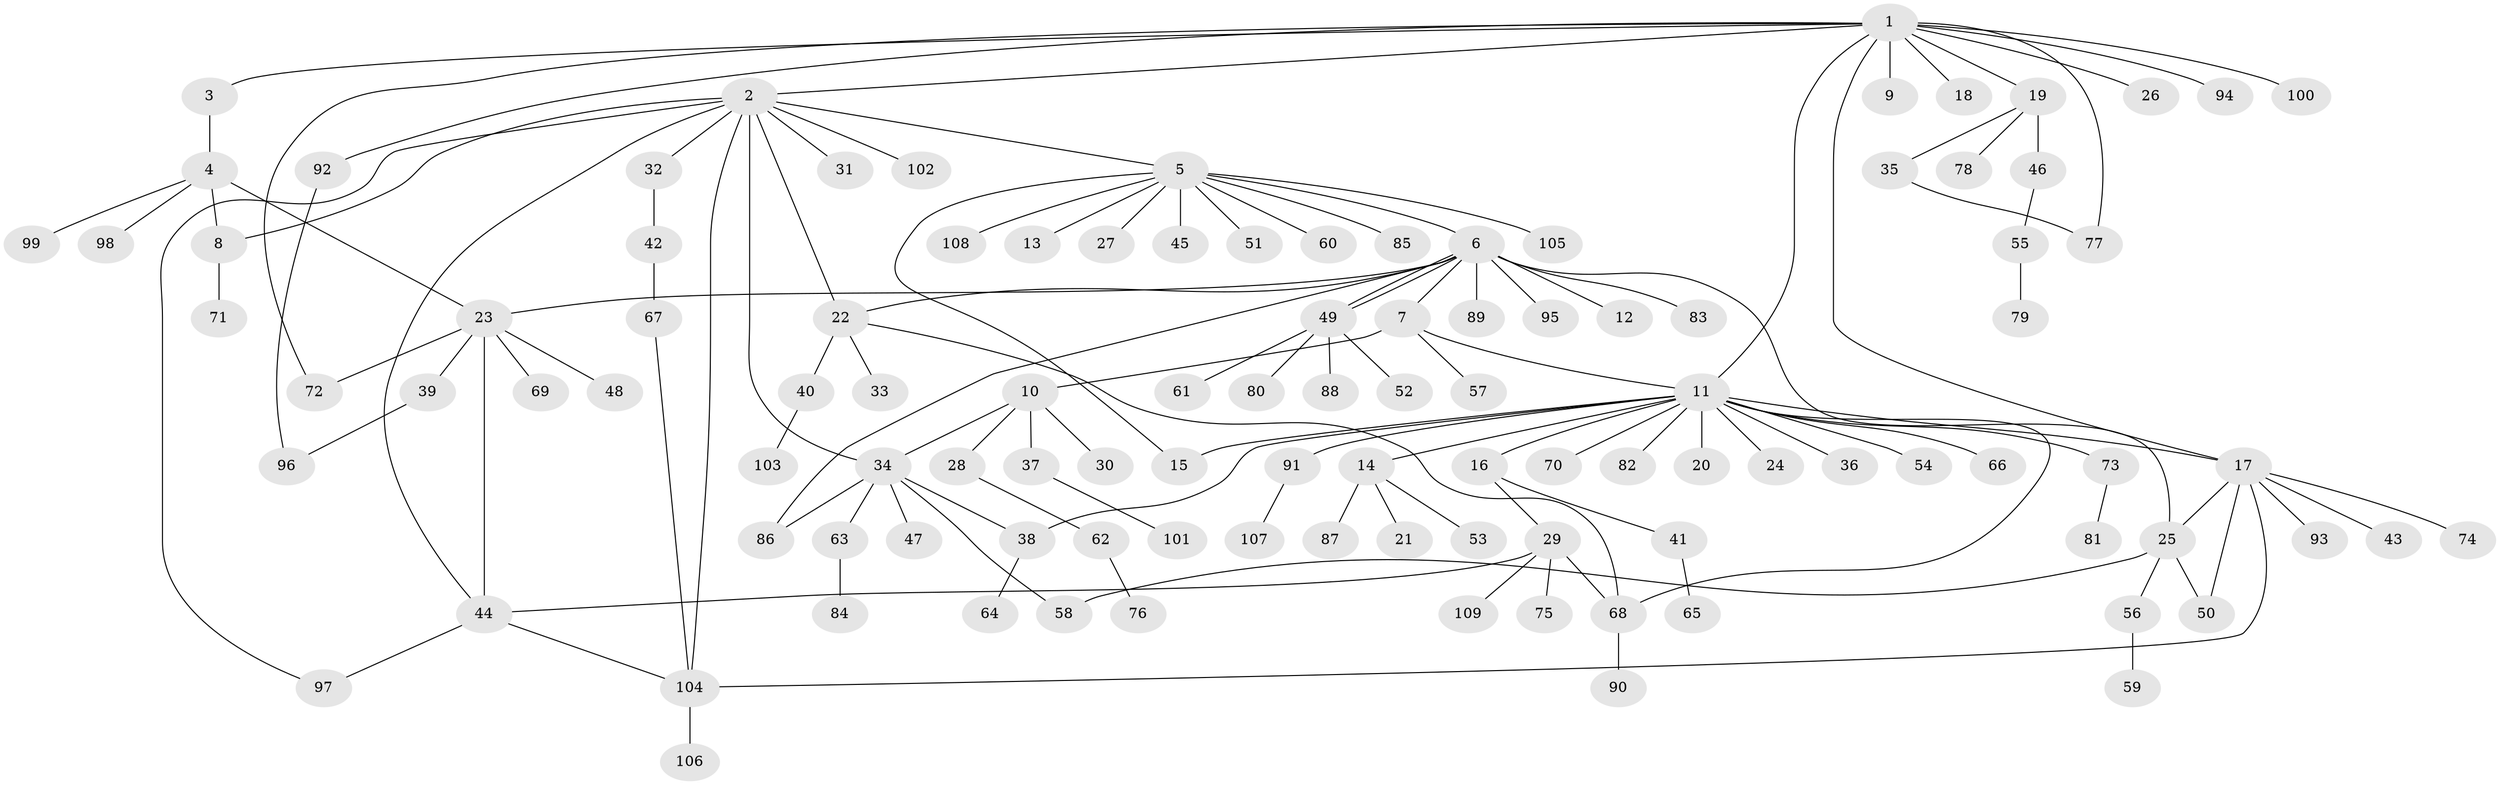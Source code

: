 // Generated by graph-tools (version 1.1) at 2025/01/03/09/25 03:01:46]
// undirected, 109 vertices, 132 edges
graph export_dot {
graph [start="1"]
  node [color=gray90,style=filled];
  1;
  2;
  3;
  4;
  5;
  6;
  7;
  8;
  9;
  10;
  11;
  12;
  13;
  14;
  15;
  16;
  17;
  18;
  19;
  20;
  21;
  22;
  23;
  24;
  25;
  26;
  27;
  28;
  29;
  30;
  31;
  32;
  33;
  34;
  35;
  36;
  37;
  38;
  39;
  40;
  41;
  42;
  43;
  44;
  45;
  46;
  47;
  48;
  49;
  50;
  51;
  52;
  53;
  54;
  55;
  56;
  57;
  58;
  59;
  60;
  61;
  62;
  63;
  64;
  65;
  66;
  67;
  68;
  69;
  70;
  71;
  72;
  73;
  74;
  75;
  76;
  77;
  78;
  79;
  80;
  81;
  82;
  83;
  84;
  85;
  86;
  87;
  88;
  89;
  90;
  91;
  92;
  93;
  94;
  95;
  96;
  97;
  98;
  99;
  100;
  101;
  102;
  103;
  104;
  105;
  106;
  107;
  108;
  109;
  1 -- 2;
  1 -- 3;
  1 -- 9;
  1 -- 11;
  1 -- 17;
  1 -- 18;
  1 -- 19;
  1 -- 26;
  1 -- 72;
  1 -- 77;
  1 -- 92;
  1 -- 94;
  1 -- 100;
  2 -- 5;
  2 -- 8;
  2 -- 22;
  2 -- 31;
  2 -- 32;
  2 -- 34;
  2 -- 44;
  2 -- 97;
  2 -- 102;
  2 -- 104;
  3 -- 4;
  4 -- 8;
  4 -- 23;
  4 -- 98;
  4 -- 99;
  5 -- 6;
  5 -- 13;
  5 -- 15;
  5 -- 27;
  5 -- 45;
  5 -- 51;
  5 -- 60;
  5 -- 85;
  5 -- 105;
  5 -- 108;
  6 -- 7;
  6 -- 12;
  6 -- 22;
  6 -- 23;
  6 -- 25;
  6 -- 49;
  6 -- 49;
  6 -- 83;
  6 -- 86;
  6 -- 89;
  6 -- 95;
  7 -- 10;
  7 -- 11;
  7 -- 57;
  8 -- 71;
  10 -- 28;
  10 -- 30;
  10 -- 34;
  10 -- 37;
  11 -- 14;
  11 -- 15;
  11 -- 16;
  11 -- 17;
  11 -- 20;
  11 -- 24;
  11 -- 36;
  11 -- 38;
  11 -- 54;
  11 -- 66;
  11 -- 68;
  11 -- 70;
  11 -- 73;
  11 -- 82;
  11 -- 91;
  14 -- 21;
  14 -- 53;
  14 -- 87;
  16 -- 29;
  16 -- 41;
  17 -- 25;
  17 -- 43;
  17 -- 50;
  17 -- 74;
  17 -- 93;
  17 -- 104;
  19 -- 35;
  19 -- 46;
  19 -- 78;
  22 -- 33;
  22 -- 40;
  22 -- 68;
  23 -- 39;
  23 -- 44;
  23 -- 48;
  23 -- 69;
  23 -- 72;
  25 -- 50;
  25 -- 56;
  25 -- 58;
  28 -- 62;
  29 -- 44;
  29 -- 68;
  29 -- 75;
  29 -- 109;
  32 -- 42;
  34 -- 38;
  34 -- 47;
  34 -- 58;
  34 -- 63;
  34 -- 86;
  35 -- 77;
  37 -- 101;
  38 -- 64;
  39 -- 96;
  40 -- 103;
  41 -- 65;
  42 -- 67;
  44 -- 97;
  44 -- 104;
  46 -- 55;
  49 -- 52;
  49 -- 61;
  49 -- 80;
  49 -- 88;
  55 -- 79;
  56 -- 59;
  62 -- 76;
  63 -- 84;
  67 -- 104;
  68 -- 90;
  73 -- 81;
  91 -- 107;
  92 -- 96;
  104 -- 106;
}
